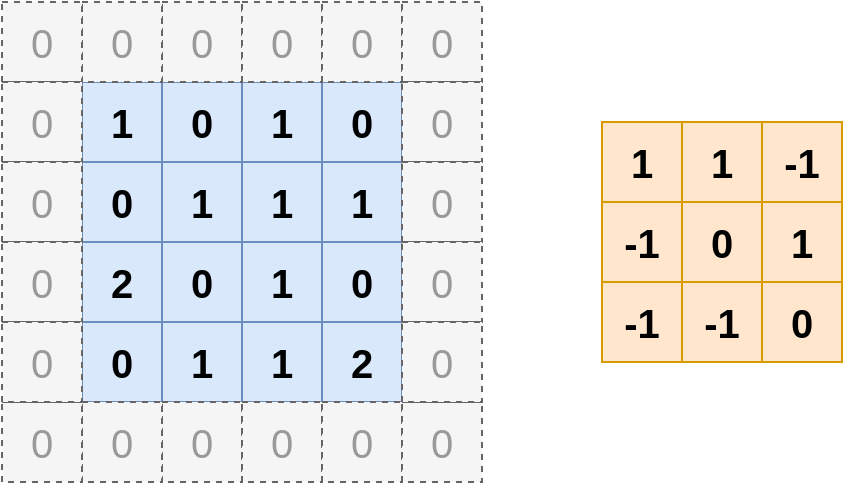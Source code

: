 <mxfile version="21.2.9" type="github">
  <diagram name="第 1 页" id="_FrOOEvVtqLL5inn26dT">
    <mxGraphModel dx="928" dy="579" grid="1" gridSize="10" guides="1" tooltips="1" connect="1" arrows="1" fold="1" page="1" pageScale="1" pageWidth="827" pageHeight="1169" math="0" shadow="0">
      <root>
        <mxCell id="0" />
        <mxCell id="1" parent="0" />
        <mxCell id="obTBIiqndRIgwJYT5QR7-1" value="&lt;b&gt;&lt;font style=&quot;font-size: 20px;&quot;&gt;1&lt;/font&gt;&lt;/b&gt;" style="whiteSpace=wrap;html=1;aspect=fixed;fillColor=#ffe6cc;strokeColor=#d79b00;" vertex="1" parent="1">
          <mxGeometry x="360" y="200" width="40" height="40" as="geometry" />
        </mxCell>
        <mxCell id="obTBIiqndRIgwJYT5QR7-22" value="&lt;b&gt;&lt;font style=&quot;font-size: 20px;&quot;&gt;1&lt;/font&gt;&lt;/b&gt;" style="whiteSpace=wrap;html=1;aspect=fixed;fillColor=#ffe6cc;strokeColor=#d79b00;" vertex="1" parent="1">
          <mxGeometry x="400" y="200" width="40" height="40" as="geometry" />
        </mxCell>
        <mxCell id="obTBIiqndRIgwJYT5QR7-23" value="&lt;b&gt;&lt;font style=&quot;font-size: 20px;&quot;&gt;-1&lt;/font&gt;&lt;/b&gt;" style="whiteSpace=wrap;html=1;aspect=fixed;fillColor=#ffe6cc;strokeColor=#d79b00;" vertex="1" parent="1">
          <mxGeometry x="440" y="200" width="40" height="40" as="geometry" />
        </mxCell>
        <mxCell id="obTBIiqndRIgwJYT5QR7-24" value="&lt;b&gt;&lt;font style=&quot;font-size: 20px;&quot;&gt;-1&lt;/font&gt;&lt;/b&gt;" style="whiteSpace=wrap;html=1;aspect=fixed;fillColor=#ffe6cc;strokeColor=#d79b00;" vertex="1" parent="1">
          <mxGeometry x="360" y="240" width="40" height="40" as="geometry" />
        </mxCell>
        <mxCell id="obTBIiqndRIgwJYT5QR7-25" value="&lt;b&gt;&lt;font style=&quot;font-size: 20px;&quot;&gt;0&lt;/font&gt;&lt;/b&gt;" style="whiteSpace=wrap;html=1;aspect=fixed;fillColor=#ffe6cc;strokeColor=#d79b00;" vertex="1" parent="1">
          <mxGeometry x="400" y="240" width="40" height="40" as="geometry" />
        </mxCell>
        <mxCell id="obTBIiqndRIgwJYT5QR7-26" value="&lt;b&gt;&lt;font style=&quot;font-size: 20px;&quot;&gt;1&lt;/font&gt;&lt;/b&gt;" style="whiteSpace=wrap;html=1;aspect=fixed;fillColor=#ffe6cc;strokeColor=#d79b00;" vertex="1" parent="1">
          <mxGeometry x="440" y="240" width="40" height="40" as="geometry" />
        </mxCell>
        <mxCell id="obTBIiqndRIgwJYT5QR7-27" value="&lt;b&gt;&lt;font style=&quot;font-size: 20px;&quot;&gt;-1&lt;/font&gt;&lt;/b&gt;" style="whiteSpace=wrap;html=1;aspect=fixed;fillColor=#ffe6cc;strokeColor=#d79b00;" vertex="1" parent="1">
          <mxGeometry x="360" y="280" width="40" height="40" as="geometry" />
        </mxCell>
        <mxCell id="obTBIiqndRIgwJYT5QR7-28" value="&lt;b&gt;&lt;font style=&quot;font-size: 20px;&quot;&gt;-1&lt;/font&gt;&lt;/b&gt;" style="whiteSpace=wrap;html=1;aspect=fixed;fillColor=#ffe6cc;strokeColor=#d79b00;" vertex="1" parent="1">
          <mxGeometry x="400" y="280" width="40" height="40" as="geometry" />
        </mxCell>
        <mxCell id="obTBIiqndRIgwJYT5QR7-29" value="&lt;b&gt;&lt;font style=&quot;font-size: 20px;&quot;&gt;0&lt;/font&gt;&lt;/b&gt;" style="whiteSpace=wrap;html=1;aspect=fixed;fillColor=#ffe6cc;strokeColor=#d79b00;" vertex="1" parent="1">
          <mxGeometry x="440" y="280" width="40" height="40" as="geometry" />
        </mxCell>
        <mxCell id="obTBIiqndRIgwJYT5QR7-30" value="&lt;b&gt;&lt;font style=&quot;font-size: 20px;&quot;&gt;1&lt;/font&gt;&lt;/b&gt;" style="whiteSpace=wrap;html=1;aspect=fixed;fillColor=#dae8fc;strokeColor=#6c8ebf;" vertex="1" parent="1">
          <mxGeometry x="100" y="180" width="40" height="40" as="geometry" />
        </mxCell>
        <mxCell id="obTBIiqndRIgwJYT5QR7-31" value="&lt;b&gt;&lt;font style=&quot;font-size: 20px;&quot;&gt;0&lt;/font&gt;&lt;/b&gt;" style="whiteSpace=wrap;html=1;aspect=fixed;fillColor=#dae8fc;strokeColor=#6c8ebf;" vertex="1" parent="1">
          <mxGeometry x="140" y="180" width="40" height="40" as="geometry" />
        </mxCell>
        <mxCell id="obTBIiqndRIgwJYT5QR7-32" value="&lt;b&gt;&lt;font style=&quot;font-size: 20px;&quot;&gt;1&lt;/font&gt;&lt;/b&gt;" style="whiteSpace=wrap;html=1;aspect=fixed;fillColor=#dae8fc;strokeColor=#6c8ebf;" vertex="1" parent="1">
          <mxGeometry x="180" y="180" width="40" height="40" as="geometry" />
        </mxCell>
        <mxCell id="obTBIiqndRIgwJYT5QR7-33" value="&lt;b&gt;&lt;font style=&quot;font-size: 20px;&quot;&gt;0&lt;/font&gt;&lt;/b&gt;" style="whiteSpace=wrap;html=1;aspect=fixed;fillColor=#dae8fc;strokeColor=#6c8ebf;" vertex="1" parent="1">
          <mxGeometry x="100" y="220" width="40" height="40" as="geometry" />
        </mxCell>
        <mxCell id="obTBIiqndRIgwJYT5QR7-34" value="&lt;b&gt;&lt;font style=&quot;font-size: 20px;&quot;&gt;1&lt;/font&gt;&lt;/b&gt;" style="whiteSpace=wrap;html=1;aspect=fixed;fillColor=#dae8fc;strokeColor=#6c8ebf;" vertex="1" parent="1">
          <mxGeometry x="140" y="220" width="40" height="40" as="geometry" />
        </mxCell>
        <mxCell id="obTBIiqndRIgwJYT5QR7-35" value="&lt;b&gt;&lt;font style=&quot;font-size: 20px;&quot;&gt;1&lt;/font&gt;&lt;/b&gt;" style="whiteSpace=wrap;html=1;aspect=fixed;fillColor=#dae8fc;strokeColor=#6c8ebf;" vertex="1" parent="1">
          <mxGeometry x="180" y="220" width="40" height="40" as="geometry" />
        </mxCell>
        <mxCell id="obTBIiqndRIgwJYT5QR7-36" value="&lt;b&gt;&lt;font style=&quot;font-size: 20px;&quot;&gt;-1&lt;/font&gt;&lt;/b&gt;" style="whiteSpace=wrap;html=1;aspect=fixed;fillColor=#dae8fc;strokeColor=#6c8ebf;" vertex="1" parent="1">
          <mxGeometry x="100" y="260" width="40" height="40" as="geometry" />
        </mxCell>
        <mxCell id="obTBIiqndRIgwJYT5QR7-37" value="&lt;b&gt;&lt;font style=&quot;font-size: 20px;&quot;&gt;-1&lt;/font&gt;&lt;/b&gt;" style="whiteSpace=wrap;html=1;aspect=fixed;fillColor=#dae8fc;strokeColor=#6c8ebf;" vertex="1" parent="1">
          <mxGeometry x="140" y="260" width="40" height="40" as="geometry" />
        </mxCell>
        <mxCell id="obTBIiqndRIgwJYT5QR7-38" value="&lt;b&gt;&lt;font style=&quot;font-size: 20px;&quot;&gt;0&lt;/font&gt;&lt;/b&gt;" style="whiteSpace=wrap;html=1;aspect=fixed;fillColor=#dae8fc;strokeColor=#6c8ebf;" vertex="1" parent="1">
          <mxGeometry x="180" y="260" width="40" height="40" as="geometry" />
        </mxCell>
        <mxCell id="obTBIiqndRIgwJYT5QR7-39" value="&lt;b&gt;&lt;font style=&quot;font-size: 20px;&quot;&gt;0&lt;/font&gt;&lt;/b&gt;" style="whiteSpace=wrap;html=1;aspect=fixed;fillColor=#dae8fc;strokeColor=#6c8ebf;" vertex="1" parent="1">
          <mxGeometry x="220" y="180" width="40" height="40" as="geometry" />
        </mxCell>
        <mxCell id="obTBIiqndRIgwJYT5QR7-40" value="&lt;b&gt;&lt;font style=&quot;font-size: 20px;&quot;&gt;1&lt;/font&gt;&lt;/b&gt;" style="whiteSpace=wrap;html=1;aspect=fixed;fillColor=#dae8fc;strokeColor=#6c8ebf;" vertex="1" parent="1">
          <mxGeometry x="220" y="220" width="40" height="40" as="geometry" />
        </mxCell>
        <mxCell id="obTBIiqndRIgwJYT5QR7-41" value="&lt;b&gt;&lt;font style=&quot;font-size: 20px;&quot;&gt;0&lt;/font&gt;&lt;/b&gt;" style="whiteSpace=wrap;html=1;aspect=fixed;fillColor=#dae8fc;strokeColor=#6c8ebf;" vertex="1" parent="1">
          <mxGeometry x="220" y="260" width="40" height="40" as="geometry" />
        </mxCell>
        <mxCell id="obTBIiqndRIgwJYT5QR7-42" value="&lt;b&gt;&lt;font style=&quot;font-size: 20px;&quot;&gt;2&lt;/font&gt;&lt;/b&gt;" style="whiteSpace=wrap;html=1;aspect=fixed;fillColor=#dae8fc;strokeColor=#6c8ebf;" vertex="1" parent="1">
          <mxGeometry x="100" y="260" width="40" height="40" as="geometry" />
        </mxCell>
        <mxCell id="obTBIiqndRIgwJYT5QR7-43" value="&lt;b&gt;&lt;font style=&quot;font-size: 20px;&quot;&gt;0&lt;/font&gt;&lt;/b&gt;" style="whiteSpace=wrap;html=1;aspect=fixed;fillColor=#dae8fc;strokeColor=#6c8ebf;" vertex="1" parent="1">
          <mxGeometry x="140" y="260" width="40" height="40" as="geometry" />
        </mxCell>
        <mxCell id="obTBIiqndRIgwJYT5QR7-44" value="&lt;b&gt;&lt;font style=&quot;font-size: 20px;&quot;&gt;1&lt;/font&gt;&lt;/b&gt;" style="whiteSpace=wrap;html=1;aspect=fixed;fillColor=#dae8fc;strokeColor=#6c8ebf;" vertex="1" parent="1">
          <mxGeometry x="180" y="260" width="40" height="40" as="geometry" />
        </mxCell>
        <mxCell id="obTBIiqndRIgwJYT5QR7-45" value="&lt;b&gt;&lt;font style=&quot;font-size: 20px;&quot;&gt;0&lt;/font&gt;&lt;/b&gt;" style="whiteSpace=wrap;html=1;aspect=fixed;fillColor=#dae8fc;strokeColor=#6c8ebf;" vertex="1" parent="1">
          <mxGeometry x="220" y="260" width="40" height="40" as="geometry" />
        </mxCell>
        <mxCell id="obTBIiqndRIgwJYT5QR7-46" value="&lt;b&gt;&lt;font style=&quot;font-size: 20px;&quot;&gt;0&lt;/font&gt;&lt;/b&gt;" style="whiteSpace=wrap;html=1;aspect=fixed;fillColor=#dae8fc;strokeColor=#6c8ebf;" vertex="1" parent="1">
          <mxGeometry x="100" y="300" width="40" height="40" as="geometry" />
        </mxCell>
        <mxCell id="obTBIiqndRIgwJYT5QR7-47" value="&lt;b&gt;&lt;font style=&quot;font-size: 20px;&quot;&gt;1&lt;/font&gt;&lt;/b&gt;" style="whiteSpace=wrap;html=1;aspect=fixed;fillColor=#dae8fc;strokeColor=#6c8ebf;" vertex="1" parent="1">
          <mxGeometry x="140" y="300" width="40" height="40" as="geometry" />
        </mxCell>
        <mxCell id="obTBIiqndRIgwJYT5QR7-48" value="&lt;b&gt;&lt;font style=&quot;font-size: 20px;&quot;&gt;1&lt;/font&gt;&lt;/b&gt;" style="whiteSpace=wrap;html=1;aspect=fixed;fillColor=#dae8fc;strokeColor=#6c8ebf;" vertex="1" parent="1">
          <mxGeometry x="180" y="300" width="40" height="40" as="geometry" />
        </mxCell>
        <mxCell id="obTBIiqndRIgwJYT5QR7-49" value="&lt;b&gt;&lt;font style=&quot;font-size: 20px;&quot;&gt;2&lt;/font&gt;&lt;/b&gt;" style="whiteSpace=wrap;html=1;aspect=fixed;fillColor=#dae8fc;strokeColor=#6c8ebf;" vertex="1" parent="1">
          <mxGeometry x="220" y="300" width="40" height="40" as="geometry" />
        </mxCell>
        <mxCell id="obTBIiqndRIgwJYT5QR7-50" value="&lt;font color=&quot;#999999&quot; style=&quot;font-size: 20px;&quot;&gt;0&lt;/font&gt;" style="whiteSpace=wrap;html=1;aspect=fixed;fillColor=#f5f5f5;strokeColor=#666666;fontColor=#333333;dashed=1;" vertex="1" parent="1">
          <mxGeometry x="140" y="140" width="40" height="40" as="geometry" />
        </mxCell>
        <mxCell id="obTBIiqndRIgwJYT5QR7-51" value="&lt;font color=&quot;#999999&quot; style=&quot;font-size: 20px;&quot;&gt;0&lt;/font&gt;" style="whiteSpace=wrap;html=1;aspect=fixed;fillColor=#f5f5f5;strokeColor=#666666;fontColor=#333333;dashed=1;" vertex="1" parent="1">
          <mxGeometry x="180" y="140" width="40" height="40" as="geometry" />
        </mxCell>
        <mxCell id="obTBIiqndRIgwJYT5QR7-52" value="&lt;font color=&quot;#999999&quot; style=&quot;font-size: 20px;&quot;&gt;0&lt;/font&gt;" style="whiteSpace=wrap;html=1;aspect=fixed;fillColor=#f5f5f5;strokeColor=#666666;fontColor=#333333;dashed=1;" vertex="1" parent="1">
          <mxGeometry x="220" y="140" width="40" height="40" as="geometry" />
        </mxCell>
        <mxCell id="obTBIiqndRIgwJYT5QR7-53" value="&lt;font color=&quot;#999999&quot; style=&quot;font-size: 20px;&quot;&gt;0&lt;/font&gt;" style="whiteSpace=wrap;html=1;aspect=fixed;fillColor=#f5f5f5;strokeColor=#666666;fontColor=#333333;dashed=1;" vertex="1" parent="1">
          <mxGeometry x="100" y="140" width="40" height="40" as="geometry" />
        </mxCell>
        <mxCell id="obTBIiqndRIgwJYT5QR7-54" value="&lt;font color=&quot;#999999&quot; style=&quot;font-size: 20px;&quot;&gt;0&lt;/font&gt;" style="whiteSpace=wrap;html=1;aspect=fixed;fillColor=#f5f5f5;strokeColor=#666666;fontColor=#333333;dashed=1;" vertex="1" parent="1">
          <mxGeometry x="60" y="140" width="40" height="40" as="geometry" />
        </mxCell>
        <mxCell id="obTBIiqndRIgwJYT5QR7-55" value="&lt;font color=&quot;#999999&quot; style=&quot;font-size: 20px;&quot;&gt;0&lt;/font&gt;" style="whiteSpace=wrap;html=1;aspect=fixed;fillColor=#f5f5f5;strokeColor=#666666;fontColor=#333333;dashed=1;" vertex="1" parent="1">
          <mxGeometry x="260" y="140" width="40" height="40" as="geometry" />
        </mxCell>
        <mxCell id="obTBIiqndRIgwJYT5QR7-56" value="&lt;font color=&quot;#999999&quot; style=&quot;font-size: 20px;&quot;&gt;0&lt;/font&gt;" style="whiteSpace=wrap;html=1;aspect=fixed;fillColor=#f5f5f5;strokeColor=#666666;fontColor=#333333;dashed=1;" vertex="1" parent="1">
          <mxGeometry x="140" y="340" width="40" height="40" as="geometry" />
        </mxCell>
        <mxCell id="obTBIiqndRIgwJYT5QR7-57" value="&lt;font color=&quot;#999999&quot; style=&quot;font-size: 20px;&quot;&gt;0&lt;/font&gt;" style="whiteSpace=wrap;html=1;aspect=fixed;fillColor=#f5f5f5;strokeColor=#666666;fontColor=#333333;dashed=1;" vertex="1" parent="1">
          <mxGeometry x="180" y="340" width="40" height="40" as="geometry" />
        </mxCell>
        <mxCell id="obTBIiqndRIgwJYT5QR7-58" value="&lt;font color=&quot;#999999&quot; style=&quot;font-size: 20px;&quot;&gt;0&lt;/font&gt;" style="whiteSpace=wrap;html=1;aspect=fixed;fillColor=#f5f5f5;strokeColor=#666666;fontColor=#333333;dashed=1;" vertex="1" parent="1">
          <mxGeometry x="220" y="340" width="40" height="40" as="geometry" />
        </mxCell>
        <mxCell id="obTBIiqndRIgwJYT5QR7-59" value="&lt;font color=&quot;#999999&quot; style=&quot;font-size: 20px;&quot;&gt;0&lt;/font&gt;" style="whiteSpace=wrap;html=1;aspect=fixed;fillColor=#f5f5f5;strokeColor=#666666;fontColor=#333333;dashed=1;" vertex="1" parent="1">
          <mxGeometry x="100" y="340" width="40" height="40" as="geometry" />
        </mxCell>
        <mxCell id="obTBIiqndRIgwJYT5QR7-60" value="&lt;font color=&quot;#999999&quot; style=&quot;font-size: 20px;&quot;&gt;0&lt;/font&gt;" style="whiteSpace=wrap;html=1;aspect=fixed;fillColor=#f5f5f5;strokeColor=#666666;fontColor=#333333;dashed=1;" vertex="1" parent="1">
          <mxGeometry x="60" y="340" width="40" height="40" as="geometry" />
        </mxCell>
        <mxCell id="obTBIiqndRIgwJYT5QR7-61" value="&lt;font color=&quot;#999999&quot; style=&quot;font-size: 20px;&quot;&gt;0&lt;/font&gt;" style="whiteSpace=wrap;html=1;aspect=fixed;fillColor=#f5f5f5;strokeColor=#666666;fontColor=#333333;dashed=1;" vertex="1" parent="1">
          <mxGeometry x="260" y="340" width="40" height="40" as="geometry" />
        </mxCell>
        <mxCell id="obTBIiqndRIgwJYT5QR7-62" value="&lt;font color=&quot;#999999&quot; style=&quot;font-size: 20px;&quot;&gt;0&lt;/font&gt;" style="whiteSpace=wrap;html=1;aspect=fixed;fillColor=#f5f5f5;strokeColor=#666666;fontColor=#333333;dashed=1;" vertex="1" parent="1">
          <mxGeometry x="260" y="180" width="40" height="40" as="geometry" />
        </mxCell>
        <mxCell id="obTBIiqndRIgwJYT5QR7-63" value="&lt;font color=&quot;#999999&quot; style=&quot;font-size: 20px;&quot;&gt;0&lt;/font&gt;" style="whiteSpace=wrap;html=1;aspect=fixed;fillColor=#f5f5f5;strokeColor=#666666;fontColor=#333333;dashed=1;" vertex="1" parent="1">
          <mxGeometry x="260" y="220" width="40" height="40" as="geometry" />
        </mxCell>
        <mxCell id="obTBIiqndRIgwJYT5QR7-64" value="&lt;font color=&quot;#999999&quot; style=&quot;font-size: 20px;&quot;&gt;0&lt;/font&gt;" style="whiteSpace=wrap;html=1;aspect=fixed;fillColor=#f5f5f5;strokeColor=#666666;fontColor=#333333;dashed=1;" vertex="1" parent="1">
          <mxGeometry x="260" y="260" width="40" height="40" as="geometry" />
        </mxCell>
        <mxCell id="obTBIiqndRIgwJYT5QR7-65" value="&lt;font color=&quot;#999999&quot; style=&quot;font-size: 20px;&quot;&gt;0&lt;/font&gt;" style="whiteSpace=wrap;html=1;aspect=fixed;fillColor=#f5f5f5;strokeColor=#666666;fontColor=#333333;dashed=1;" vertex="1" parent="1">
          <mxGeometry x="260" y="300" width="40" height="40" as="geometry" />
        </mxCell>
        <mxCell id="obTBIiqndRIgwJYT5QR7-66" value="&lt;font color=&quot;#999999&quot; style=&quot;font-size: 20px;&quot;&gt;0&lt;/font&gt;" style="whiteSpace=wrap;html=1;aspect=fixed;fillColor=#f5f5f5;strokeColor=#666666;fontColor=#333333;dashed=1;" vertex="1" parent="1">
          <mxGeometry x="60" y="180" width="40" height="40" as="geometry" />
        </mxCell>
        <mxCell id="obTBIiqndRIgwJYT5QR7-67" value="&lt;font color=&quot;#999999&quot; style=&quot;font-size: 20px;&quot;&gt;0&lt;/font&gt;" style="whiteSpace=wrap;html=1;aspect=fixed;fillColor=#f5f5f5;strokeColor=#666666;fontColor=#333333;dashed=1;" vertex="1" parent="1">
          <mxGeometry x="60" y="220" width="40" height="40" as="geometry" />
        </mxCell>
        <mxCell id="obTBIiqndRIgwJYT5QR7-68" value="&lt;font color=&quot;#999999&quot; style=&quot;font-size: 20px;&quot;&gt;0&lt;/font&gt;" style="whiteSpace=wrap;html=1;aspect=fixed;fillColor=#f5f5f5;strokeColor=#666666;fontColor=#333333;dashed=1;" vertex="1" parent="1">
          <mxGeometry x="60" y="260" width="40" height="40" as="geometry" />
        </mxCell>
        <mxCell id="obTBIiqndRIgwJYT5QR7-69" value="&lt;font color=&quot;#999999&quot; style=&quot;font-size: 20px;&quot;&gt;0&lt;/font&gt;" style="whiteSpace=wrap;html=1;aspect=fixed;fillColor=#f5f5f5;strokeColor=#666666;fontColor=#333333;dashed=1;" vertex="1" parent="1">
          <mxGeometry x="60" y="300" width="40" height="40" as="geometry" />
        </mxCell>
      </root>
    </mxGraphModel>
  </diagram>
</mxfile>
